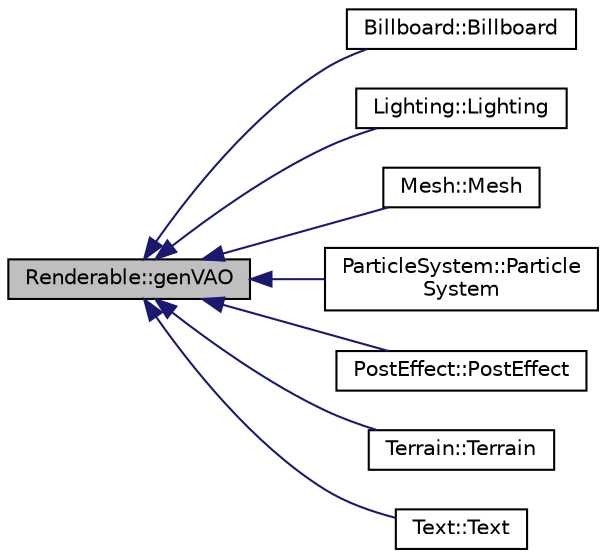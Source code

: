 digraph "Renderable::genVAO"
{
  edge [fontname="Helvetica",fontsize="10",labelfontname="Helvetica",labelfontsize="10"];
  node [fontname="Helvetica",fontsize="10",shape=record];
  rankdir="LR";
  Node1 [label="Renderable::genVAO",height=0.2,width=0.4,color="black", fillcolor="grey75", style="filled", fontcolor="black"];
  Node1 -> Node2 [dir="back",color="midnightblue",fontsize="10",style="solid",fontname="Helvetica"];
  Node2 [label="Billboard::Billboard",height=0.2,width=0.4,color="black", fillcolor="white", style="filled",URL="$class_billboard.html#a41fcebb826ad9e284c633342c673d2cf"];
  Node1 -> Node3 [dir="back",color="midnightblue",fontsize="10",style="solid",fontname="Helvetica"];
  Node3 [label="Lighting::Lighting",height=0.2,width=0.4,color="black", fillcolor="white", style="filled",URL="$class_lighting.html#ac786f1b90379f996f8d99e1e4bcd9e6f"];
  Node1 -> Node4 [dir="back",color="midnightblue",fontsize="10",style="solid",fontname="Helvetica"];
  Node4 [label="Mesh::Mesh",height=0.2,width=0.4,color="black", fillcolor="white", style="filled",URL="$class_mesh.html#ace06807c618667a649c0d7e59bddde6b"];
  Node1 -> Node5 [dir="back",color="midnightblue",fontsize="10",style="solid",fontname="Helvetica"];
  Node5 [label="ParticleSystem::Particle\lSystem",height=0.2,width=0.4,color="black", fillcolor="white", style="filled",URL="$class_particle_system.html#aec4b7b019239eea443697b25b1723ae8"];
  Node1 -> Node6 [dir="back",color="midnightblue",fontsize="10",style="solid",fontname="Helvetica"];
  Node6 [label="PostEffect::PostEffect",height=0.2,width=0.4,color="black", fillcolor="white", style="filled",URL="$class_post_effect.html#a9e0e5cc2f6c226befa474e9275ed65da"];
  Node1 -> Node7 [dir="back",color="midnightblue",fontsize="10",style="solid",fontname="Helvetica"];
  Node7 [label="Terrain::Terrain",height=0.2,width=0.4,color="black", fillcolor="white", style="filled",URL="$class_terrain.html#a985fd8481311a5d894620ff6261ca121"];
  Node1 -> Node8 [dir="back",color="midnightblue",fontsize="10",style="solid",fontname="Helvetica"];
  Node8 [label="Text::Text",height=0.2,width=0.4,color="black", fillcolor="white", style="filled",URL="$class_text.html#ae77cabfcffef90b4a499f7c9f4f389ed"];
}
